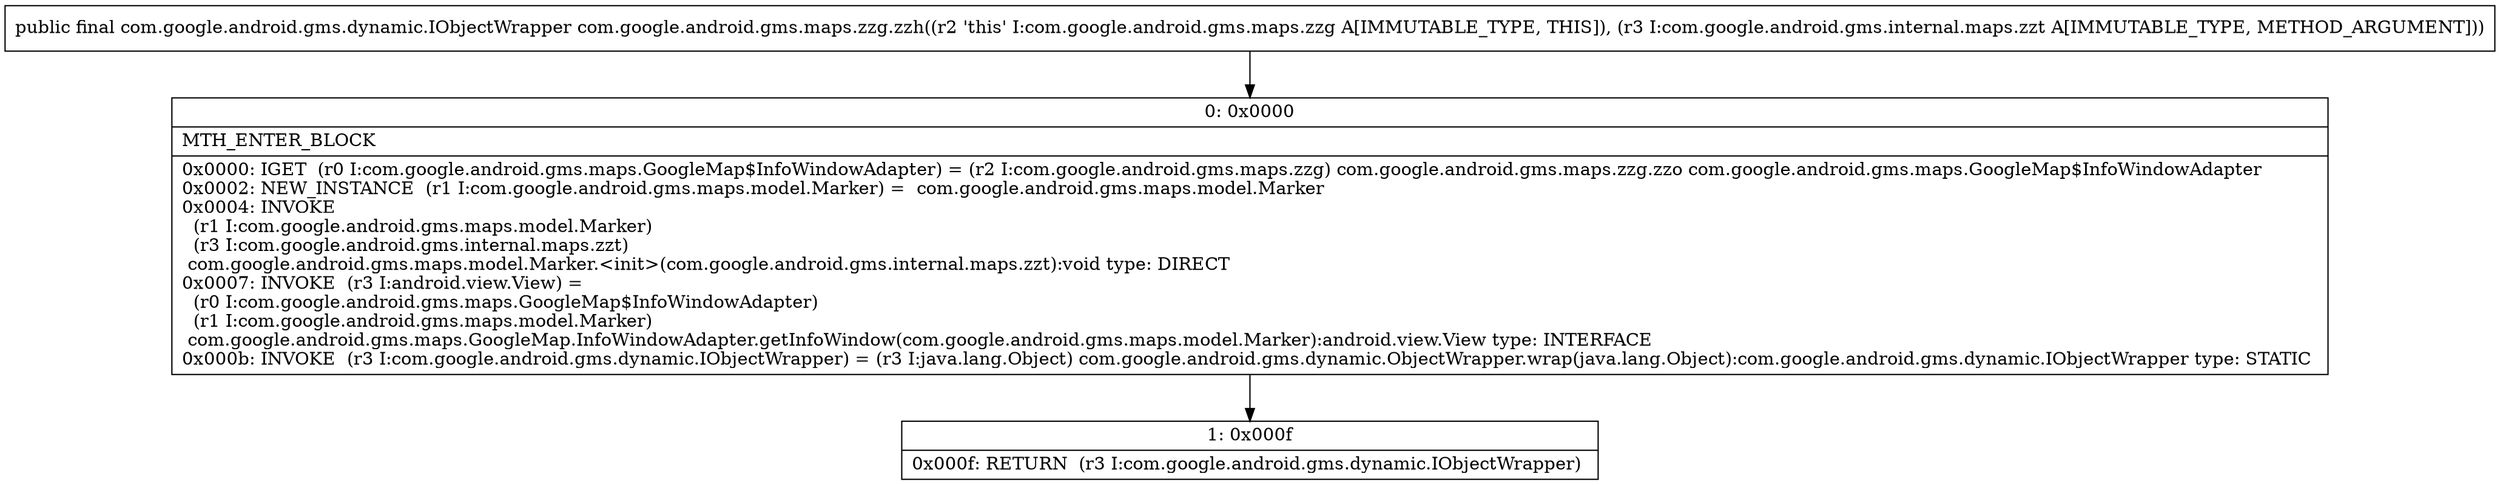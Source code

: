 digraph "CFG forcom.google.android.gms.maps.zzg.zzh(Lcom\/google\/android\/gms\/internal\/maps\/zzt;)Lcom\/google\/android\/gms\/dynamic\/IObjectWrapper;" {
Node_0 [shape=record,label="{0\:\ 0x0000|MTH_ENTER_BLOCK\l|0x0000: IGET  (r0 I:com.google.android.gms.maps.GoogleMap$InfoWindowAdapter) = (r2 I:com.google.android.gms.maps.zzg) com.google.android.gms.maps.zzg.zzo com.google.android.gms.maps.GoogleMap$InfoWindowAdapter \l0x0002: NEW_INSTANCE  (r1 I:com.google.android.gms.maps.model.Marker) =  com.google.android.gms.maps.model.Marker \l0x0004: INVOKE  \l  (r1 I:com.google.android.gms.maps.model.Marker)\l  (r3 I:com.google.android.gms.internal.maps.zzt)\l com.google.android.gms.maps.model.Marker.\<init\>(com.google.android.gms.internal.maps.zzt):void type: DIRECT \l0x0007: INVOKE  (r3 I:android.view.View) = \l  (r0 I:com.google.android.gms.maps.GoogleMap$InfoWindowAdapter)\l  (r1 I:com.google.android.gms.maps.model.Marker)\l com.google.android.gms.maps.GoogleMap.InfoWindowAdapter.getInfoWindow(com.google.android.gms.maps.model.Marker):android.view.View type: INTERFACE \l0x000b: INVOKE  (r3 I:com.google.android.gms.dynamic.IObjectWrapper) = (r3 I:java.lang.Object) com.google.android.gms.dynamic.ObjectWrapper.wrap(java.lang.Object):com.google.android.gms.dynamic.IObjectWrapper type: STATIC \l}"];
Node_1 [shape=record,label="{1\:\ 0x000f|0x000f: RETURN  (r3 I:com.google.android.gms.dynamic.IObjectWrapper) \l}"];
MethodNode[shape=record,label="{public final com.google.android.gms.dynamic.IObjectWrapper com.google.android.gms.maps.zzg.zzh((r2 'this' I:com.google.android.gms.maps.zzg A[IMMUTABLE_TYPE, THIS]), (r3 I:com.google.android.gms.internal.maps.zzt A[IMMUTABLE_TYPE, METHOD_ARGUMENT])) }"];
MethodNode -> Node_0;
Node_0 -> Node_1;
}

